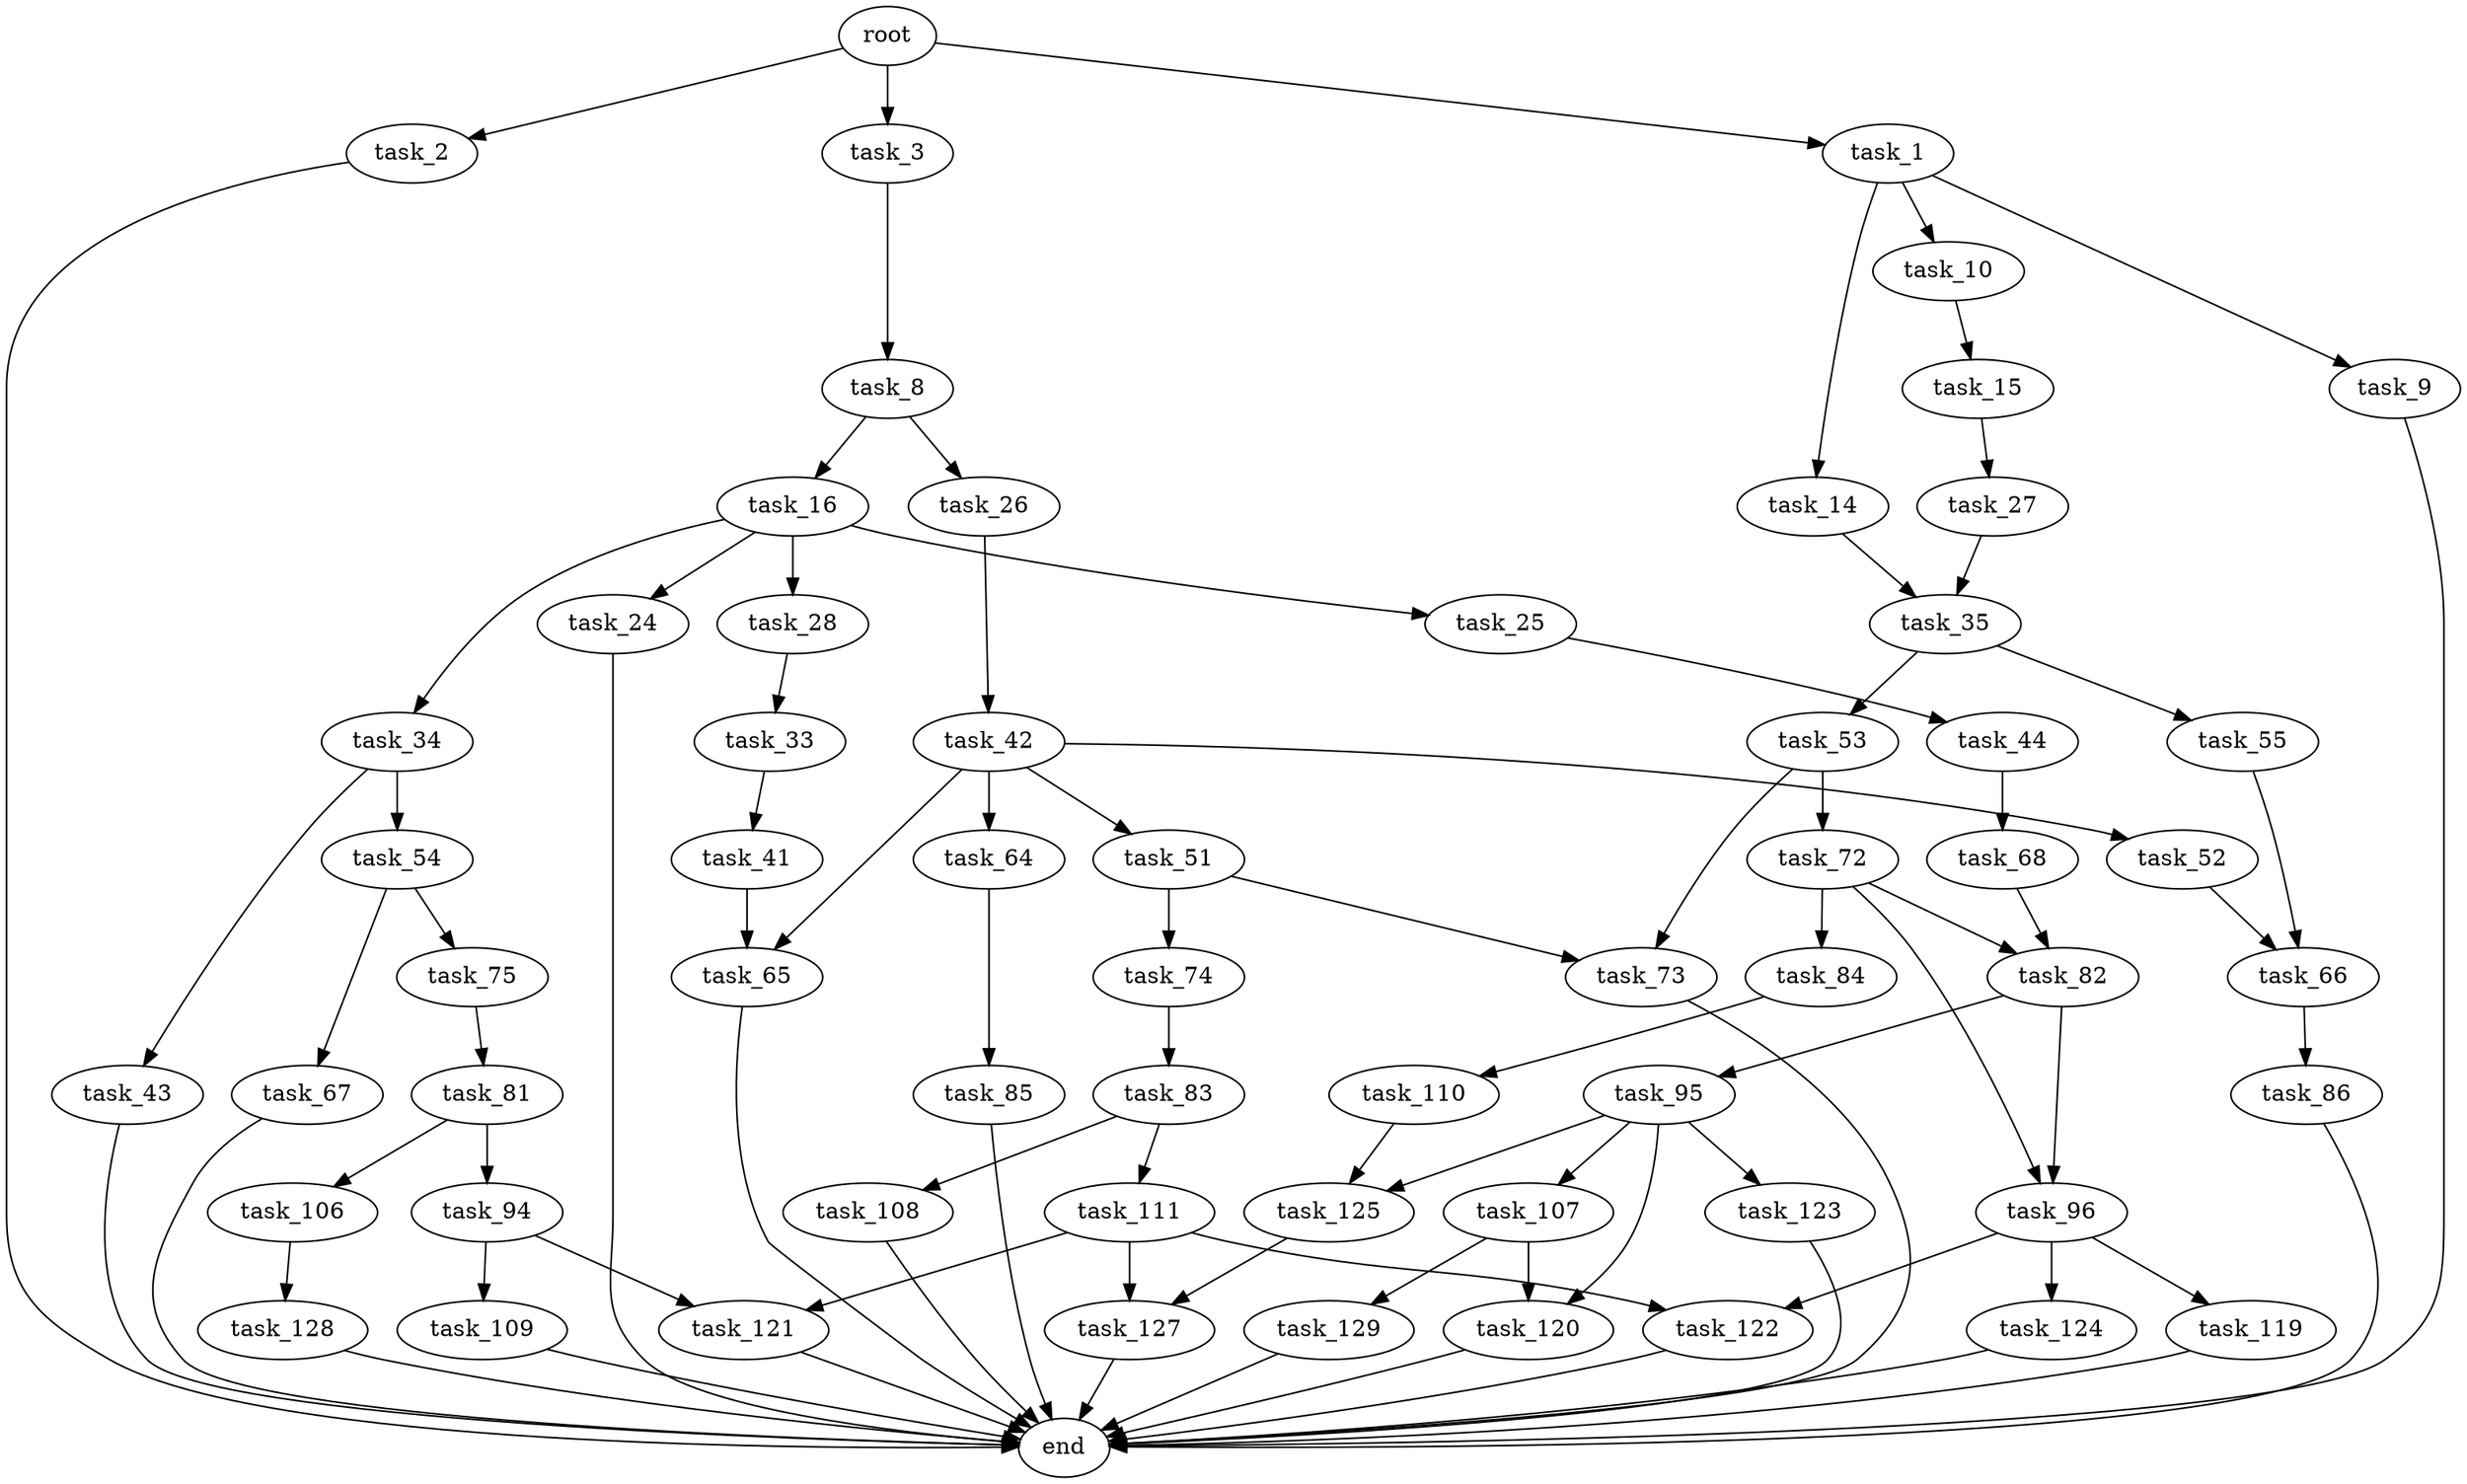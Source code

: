 digraph G {
  root [size="0.000000"];
  task_1 [size="2553056861.000000"];
  task_2 [size="1073741824000.000000"];
  task_3 [size="782757789696.000000"];
  task_8 [size="68719476736.000000"];
  task_9 [size="4760472204.000000"];
  task_10 [size="1073741824000.000000"];
  task_14 [size="10158055263.000000"];
  task_15 [size="782757789696.000000"];
  task_16 [size="134217728000.000000"];
  task_24 [size="359428555654.000000"];
  task_25 [size="11612016490.000000"];
  task_26 [size="489977633803.000000"];
  task_27 [size="10660597762.000000"];
  task_28 [size="782757789696.000000"];
  task_33 [size="782757789696.000000"];
  task_34 [size="101653226585.000000"];
  task_35 [size="17071064851.000000"];
  task_41 [size="10383188789.000000"];
  task_42 [size="19144165996.000000"];
  task_43 [size="1591363662.000000"];
  task_44 [size="782757789696.000000"];
  task_51 [size="368293445632.000000"];
  task_52 [size="8589934592.000000"];
  task_53 [size="41133163378.000000"];
  task_54 [size="391432412805.000000"];
  task_55 [size="2778931302.000000"];
  task_64 [size="782757789696.000000"];
  task_65 [size="789424123698.000000"];
  task_66 [size="749247524527.000000"];
  task_67 [size="28991029248.000000"];
  task_68 [size="5865185437.000000"];
  task_72 [size="26535230597.000000"];
  task_73 [size="192358571135.000000"];
  task_74 [size="15095497098.000000"];
  task_75 [size="665859929638.000000"];
  task_81 [size="231928233984.000000"];
  task_82 [size="17029883273.000000"];
  task_83 [size="108770743022.000000"];
  task_84 [size="1992841111.000000"];
  task_85 [size="24373638357.000000"];
  task_86 [size="282140852792.000000"];
  task_94 [size="176413569850.000000"];
  task_95 [size="231928233984.000000"];
  task_96 [size="231928233984.000000"];
  task_106 [size="549755813888.000000"];
  task_107 [size="8589934592.000000"];
  task_108 [size="96927384422.000000"];
  task_109 [size="31735095809.000000"];
  task_110 [size="245295520577.000000"];
  task_111 [size="12519957588.000000"];
  task_119 [size="296335156637.000000"];
  task_120 [size="268658474078.000000"];
  task_121 [size="1012638557017.000000"];
  task_122 [size="5855458319.000000"];
  task_123 [size="101042811829.000000"];
  task_124 [size="7304510580.000000"];
  task_125 [size="549755813888.000000"];
  task_127 [size="480885567748.000000"];
  task_128 [size="1018050695.000000"];
  task_129 [size="231928233984.000000"];
  end [size="0.000000"];

  root -> task_1 [size="1.000000"];
  root -> task_2 [size="1.000000"];
  root -> task_3 [size="1.000000"];
  task_1 -> task_9 [size="301989888.000000"];
  task_1 -> task_10 [size="301989888.000000"];
  task_1 -> task_14 [size="301989888.000000"];
  task_2 -> end [size="1.000000"];
  task_3 -> task_8 [size="679477248.000000"];
  task_8 -> task_16 [size="134217728.000000"];
  task_8 -> task_26 [size="134217728.000000"];
  task_9 -> end [size="1.000000"];
  task_10 -> task_15 [size="838860800.000000"];
  task_14 -> task_35 [size="209715200.000000"];
  task_15 -> task_27 [size="679477248.000000"];
  task_16 -> task_24 [size="209715200.000000"];
  task_16 -> task_25 [size="209715200.000000"];
  task_16 -> task_28 [size="209715200.000000"];
  task_16 -> task_34 [size="209715200.000000"];
  task_24 -> end [size="1.000000"];
  task_25 -> task_44 [size="209715200.000000"];
  task_26 -> task_42 [size="536870912.000000"];
  task_27 -> task_35 [size="33554432.000000"];
  task_28 -> task_33 [size="679477248.000000"];
  task_33 -> task_41 [size="679477248.000000"];
  task_34 -> task_43 [size="134217728.000000"];
  task_34 -> task_54 [size="134217728.000000"];
  task_35 -> task_53 [size="679477248.000000"];
  task_35 -> task_55 [size="679477248.000000"];
  task_41 -> task_65 [size="301989888.000000"];
  task_42 -> task_51 [size="536870912.000000"];
  task_42 -> task_52 [size="536870912.000000"];
  task_42 -> task_64 [size="536870912.000000"];
  task_42 -> task_65 [size="536870912.000000"];
  task_43 -> end [size="1.000000"];
  task_44 -> task_68 [size="679477248.000000"];
  task_51 -> task_73 [size="411041792.000000"];
  task_51 -> task_74 [size="411041792.000000"];
  task_52 -> task_66 [size="33554432.000000"];
  task_53 -> task_72 [size="838860800.000000"];
  task_53 -> task_73 [size="838860800.000000"];
  task_54 -> task_67 [size="536870912.000000"];
  task_54 -> task_75 [size="536870912.000000"];
  task_55 -> task_66 [size="209715200.000000"];
  task_64 -> task_85 [size="679477248.000000"];
  task_65 -> end [size="1.000000"];
  task_66 -> task_86 [size="536870912.000000"];
  task_67 -> end [size="1.000000"];
  task_68 -> task_82 [size="411041792.000000"];
  task_72 -> task_82 [size="33554432.000000"];
  task_72 -> task_84 [size="33554432.000000"];
  task_72 -> task_96 [size="33554432.000000"];
  task_73 -> end [size="1.000000"];
  task_74 -> task_83 [size="33554432.000000"];
  task_75 -> task_81 [size="411041792.000000"];
  task_81 -> task_94 [size="301989888.000000"];
  task_81 -> task_106 [size="301989888.000000"];
  task_82 -> task_95 [size="679477248.000000"];
  task_82 -> task_96 [size="679477248.000000"];
  task_83 -> task_108 [size="75497472.000000"];
  task_83 -> task_111 [size="75497472.000000"];
  task_84 -> task_110 [size="209715200.000000"];
  task_85 -> end [size="1.000000"];
  task_86 -> end [size="1.000000"];
  task_94 -> task_109 [size="209715200.000000"];
  task_94 -> task_121 [size="209715200.000000"];
  task_95 -> task_107 [size="301989888.000000"];
  task_95 -> task_120 [size="301989888.000000"];
  task_95 -> task_123 [size="301989888.000000"];
  task_95 -> task_125 [size="301989888.000000"];
  task_96 -> task_119 [size="301989888.000000"];
  task_96 -> task_122 [size="301989888.000000"];
  task_96 -> task_124 [size="301989888.000000"];
  task_106 -> task_128 [size="536870912.000000"];
  task_107 -> task_120 [size="33554432.000000"];
  task_107 -> task_129 [size="33554432.000000"];
  task_108 -> end [size="1.000000"];
  task_109 -> end [size="1.000000"];
  task_110 -> task_125 [size="536870912.000000"];
  task_111 -> task_121 [size="411041792.000000"];
  task_111 -> task_122 [size="411041792.000000"];
  task_111 -> task_127 [size="411041792.000000"];
  task_119 -> end [size="1.000000"];
  task_120 -> end [size="1.000000"];
  task_121 -> end [size="1.000000"];
  task_122 -> end [size="1.000000"];
  task_123 -> end [size="1.000000"];
  task_124 -> end [size="1.000000"];
  task_125 -> task_127 [size="536870912.000000"];
  task_127 -> end [size="1.000000"];
  task_128 -> end [size="1.000000"];
  task_129 -> end [size="1.000000"];
}
